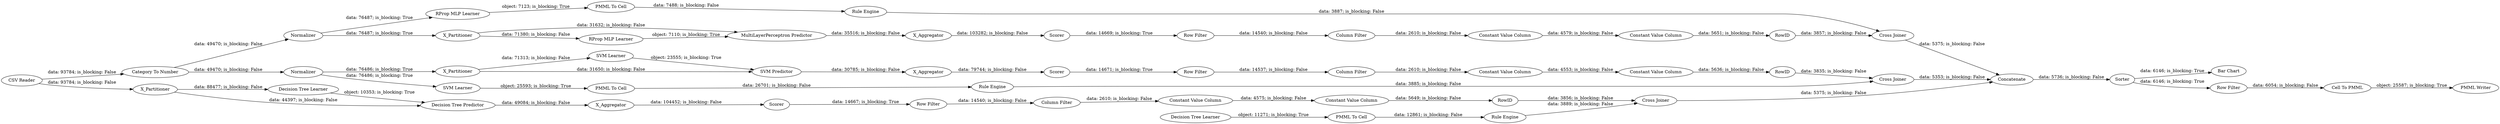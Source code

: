 digraph {
	"-1936419669098854202_9" [label="Row Filter"]
	"6110121589340464055_294" [label="Column Filter"]
	"-3203833868622212197_32" [label="MultiLayerPerceptron Predictor"]
	"-3203833868622212197_7" [label=X_Aggregator]
	"5516079674482903585_28" [label="PMML To Cell"]
	"-3323378198993709463_292" [label="Constant Value Column"]
	"-3323378198993709463_293" [label=RowID]
	"-3203833868622212197_39" [label=Normalizer]
	"-3323378198993709463_290" [label="Constant Value Column"]
	"-3203833868622212197_31" [label="RProp MLP Learner"]
	"3959697325292815333_60" [label=Concatenate]
	"3959697325292815333_59" [label="Bar Chart"]
	"-498181473216414740_35" [label="RProp MLP Learner"]
	"820670429510310459_39" [label=Scorer]
	"6836391823208821612_31" [label="SVM Learner"]
	"6110121589340464055_290" [label="Constant Value Column"]
	"-1936419669098854202_290" [label="Constant Value Column"]
	"6110121589340464055_292" [label="Constant Value Column"]
	"6110121589340464055_293" [label=RowID]
	"3959697325292815333_63" [label="Category To Number"]
	"6836391823208821612_2" [label=X_Partitioner]
	"-3203833868622212197_40" [label=Scorer]
	"820670429510310459_31" [label="Decision Tree Learner"]
	"820670429510310459_32" [label="Decision Tree Predictor"]
	"820670429510310459_7" [label=X_Aggregator]
	"820670429510310459_38" [label="Cross Joiner"]
	"3959697325292815333_62" [label="CSV Reader"]
	"-2853775500826913158_35" [label="Rule Engine"]
	"-2853775500826913158_33" [label="SVM Learner"]
	"-1936419669098854202_294" [label="Column Filter"]
	"3959697325292815333_53" [label="Row Filter"]
	"-3203833868622212197_38" [label="Cross Joiner"]
	"-3323378198993709463_294" [label="Column Filter"]
	"-498181473216414740_34" [label="Rule Engine"]
	"6836391823208821612_40" [label=Normalizer]
	"3959697325292815333_54" [label="Cell To PMML"]
	"5516079674482903585_34" [label="Rule Engine"]
	"6836391823208821612_7" [label=X_Aggregator]
	"-3203833868622212197_2" [label=X_Partitioner]
	"-498181473216414740_22" [label="PMML To Cell"]
	"5516079674482903585_33" [label="Decision Tree Learner"]
	"6836391823208821612_32" [label="SVM Predictor"]
	"3959697325292815333_61" [label="PMML Writer"]
	"6836391823208821612_41" [label=Scorer]
	"-1936419669098854202_293" [label=RowID]
	"6836391823208821612_39" [label="Cross Joiner"]
	"820670429510310459_2" [label=X_Partitioner]
	"3959697325292815333_52" [label=Sorter]
	"-1936419669098854202_292" [label="Constant Value Column"]
	"6110121589340464055_9" [label="Row Filter"]
	"-3323378198993709463_9" [label="Row Filter"]
	"-2853775500826913158_34" [label="PMML To Cell"]
	"-3203833868622212197_40" -> "6110121589340464055_9" [label="data: 14669; is_blocking: True"]
	"5516079674482903585_28" -> "5516079674482903585_34" [label="data: 12861; is_blocking: False"]
	"820670429510310459_7" -> "820670429510310459_39" [label="data: 104452; is_blocking: False"]
	"-498181473216414740_35" -> "-498181473216414740_22" [label="object: 7123; is_blocking: True"]
	"-2853775500826913158_33" -> "-2853775500826913158_34" [label="object: 25593; is_blocking: True"]
	"-1936419669098854202_294" -> "-1936419669098854202_290" [label="data: 2610; is_blocking: False"]
	"-3323378198993709463_292" -> "-3323378198993709463_293" [label="data: 5649; is_blocking: False"]
	"-3203833868622212197_2" -> "-3203833868622212197_31" [label="data: 71380; is_blocking: False"]
	"6110121589340464055_293" -> "-3203833868622212197_38" [label="data: 3857; is_blocking: False"]
	"6836391823208821612_32" -> "6836391823208821612_7" [label="data: 30785; is_blocking: False"]
	"3959697325292815333_62" -> "3959697325292815333_63" [label="data: 93784; is_blocking: False"]
	"-1936419669098854202_293" -> "6836391823208821612_39" [label="data: 3835; is_blocking: False"]
	"-3203833868622212197_7" -> "-3203833868622212197_40" [label="data: 103282; is_blocking: False"]
	"-498181473216414740_22" -> "-498181473216414740_34" [label="data: 7488; is_blocking: False"]
	"-3203833868622212197_32" -> "-3203833868622212197_7" [label="data: 35516; is_blocking: False"]
	"6110121589340464055_290" -> "6110121589340464055_292" [label="data: 4579; is_blocking: False"]
	"-3203833868622212197_31" -> "-3203833868622212197_32" [label="object: 7110; is_blocking: True"]
	"-3203833868622212197_39" -> "-498181473216414740_35" [label="data: 76487; is_blocking: True"]
	"-1936419669098854202_9" -> "-1936419669098854202_294" [label="data: 14537; is_blocking: False"]
	"3959697325292815333_63" -> "-3203833868622212197_39" [label="data: 49470; is_blocking: False"]
	"6836391823208821612_2" -> "6836391823208821612_31" [label="data: 71313; is_blocking: False"]
	"5516079674482903585_33" -> "5516079674482903585_28" [label="object: 11271; is_blocking: True"]
	"820670429510310459_38" -> "3959697325292815333_60" [label="data: 5375; is_blocking: False"]
	"-1936419669098854202_290" -> "-1936419669098854202_292" [label="data: 4553; is_blocking: False"]
	"-3323378198993709463_294" -> "-3323378198993709463_290" [label="data: 2610; is_blocking: False"]
	"820670429510310459_32" -> "820670429510310459_7" [label="data: 49084; is_blocking: False"]
	"6836391823208821612_7" -> "6836391823208821612_41" [label="data: 79744; is_blocking: False"]
	"-3323378198993709463_290" -> "-3323378198993709463_292" [label="data: 4575; is_blocking: False"]
	"-2853775500826913158_34" -> "-2853775500826913158_35" [label="data: 26701; is_blocking: False"]
	"6836391823208821612_40" -> "-2853775500826913158_33" [label="data: 76486; is_blocking: True"]
	"6836391823208821612_41" -> "-1936419669098854202_9" [label="data: 14671; is_blocking: True"]
	"5516079674482903585_34" -> "820670429510310459_38" [label="data: 3889; is_blocking: False"]
	"-498181473216414740_34" -> "-3203833868622212197_38" [label="data: 3887; is_blocking: False"]
	"-3323378198993709463_9" -> "-3323378198993709463_294" [label="data: 14540; is_blocking: False"]
	"3959697325292815333_54" -> "3959697325292815333_61" [label="object: 25587; is_blocking: True"]
	"6110121589340464055_294" -> "6110121589340464055_290" [label="data: 2610; is_blocking: False"]
	"-1936419669098854202_292" -> "-1936419669098854202_293" [label="data: 5636; is_blocking: False"]
	"-3323378198993709463_293" -> "820670429510310459_38" [label="data: 3856; is_blocking: False"]
	"820670429510310459_2" -> "820670429510310459_31" [label="data: 88477; is_blocking: False"]
	"6836391823208821612_40" -> "6836391823208821612_2" [label="data: 76486; is_blocking: True"]
	"6836391823208821612_39" -> "3959697325292815333_60" [label="data: 5353; is_blocking: False"]
	"-3203833868622212197_2" -> "-3203833868622212197_32" [label="data: 31632; is_blocking: False"]
	"3959697325292815333_63" -> "6836391823208821612_40" [label="data: 49470; is_blocking: False"]
	"820670429510310459_2" -> "820670429510310459_32" [label="data: 44397; is_blocking: False"]
	"6836391823208821612_31" -> "6836391823208821612_32" [label="object: 23555; is_blocking: True"]
	"820670429510310459_31" -> "820670429510310459_32" [label="object: 10353; is_blocking: True"]
	"3959697325292815333_62" -> "820670429510310459_2" [label="data: 93784; is_blocking: False"]
	"6110121589340464055_292" -> "6110121589340464055_293" [label="data: 5651; is_blocking: False"]
	"820670429510310459_39" -> "-3323378198993709463_9" [label="data: 14667; is_blocking: True"]
	"3959697325292815333_52" -> "3959697325292815333_59" [label="data: 6146; is_blocking: True"]
	"6110121589340464055_9" -> "6110121589340464055_294" [label="data: 14540; is_blocking: False"]
	"6836391823208821612_2" -> "6836391823208821612_32" [label="data: 31650; is_blocking: False"]
	"3959697325292815333_60" -> "3959697325292815333_52" [label="data: 5736; is_blocking: False"]
	"-2853775500826913158_35" -> "6836391823208821612_39" [label="data: 3885; is_blocking: False"]
	"3959697325292815333_52" -> "3959697325292815333_53" [label="data: 6146; is_blocking: True"]
	"3959697325292815333_53" -> "3959697325292815333_54" [label="data: 6054; is_blocking: False"]
	"-3203833868622212197_38" -> "3959697325292815333_60" [label="data: 5375; is_blocking: False"]
	"-3203833868622212197_39" -> "-3203833868622212197_2" [label="data: 76487; is_blocking: True"]
	rankdir=LR
}
